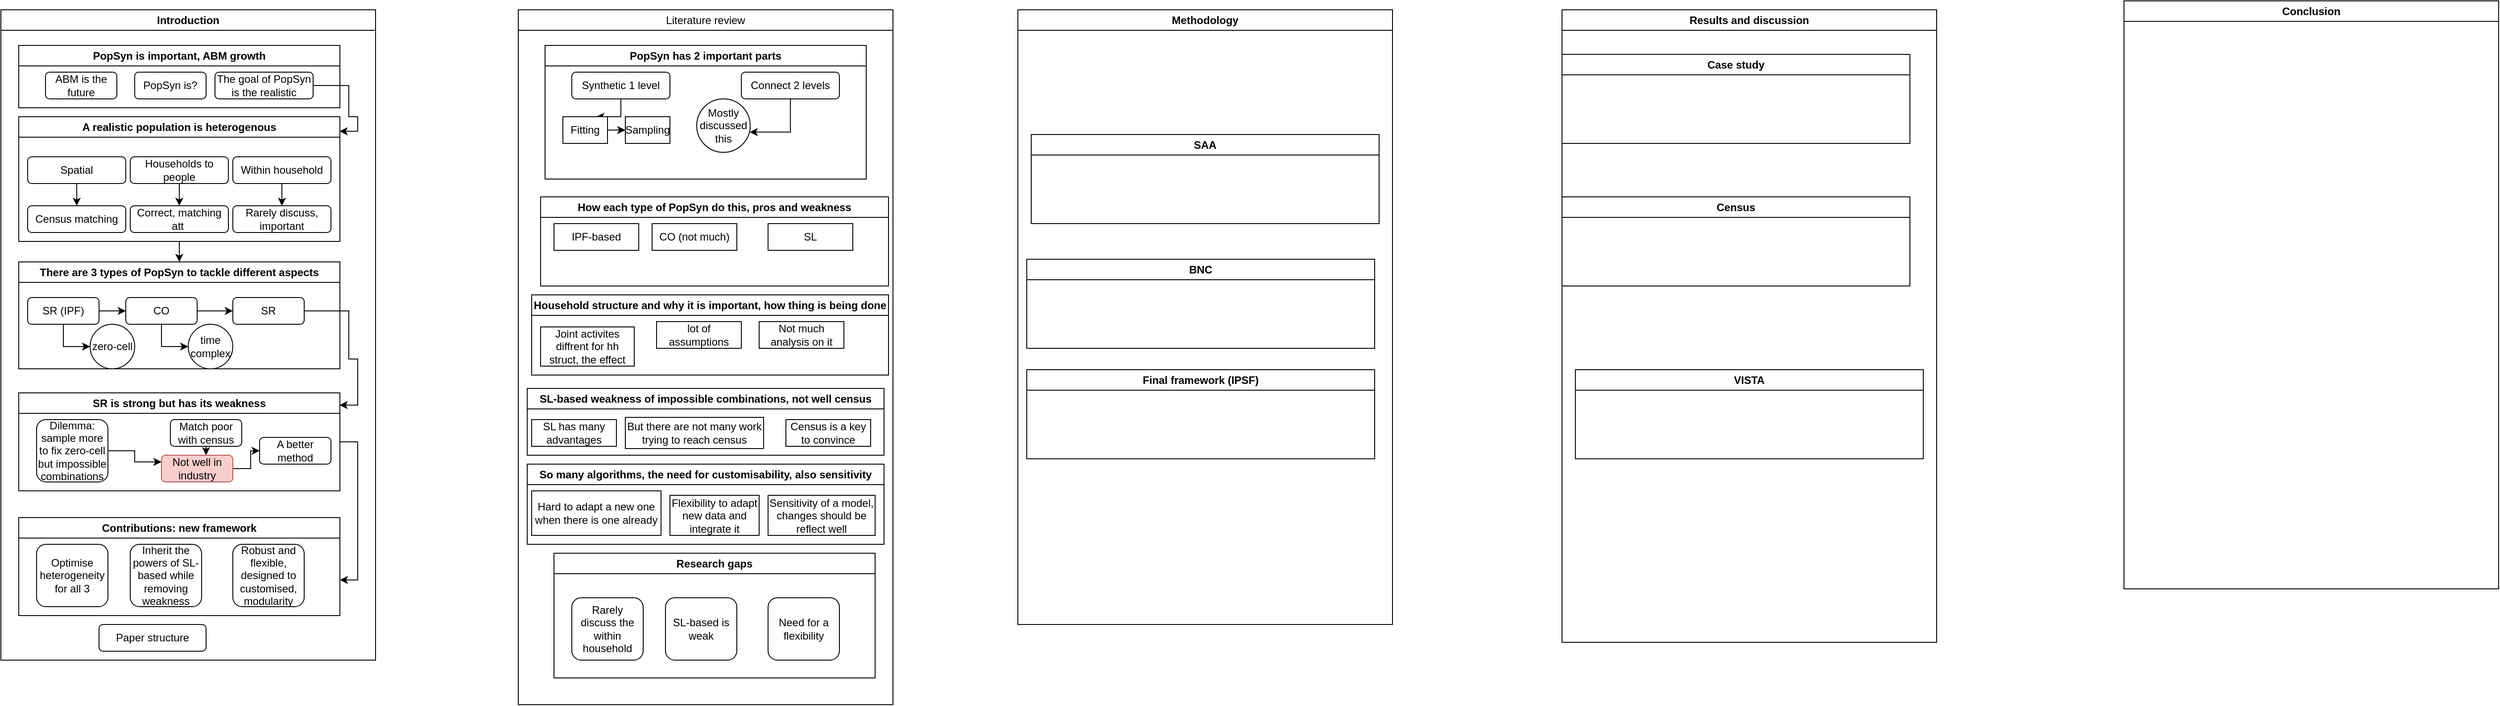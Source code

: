 <mxfile version="24.0.2" type="github">
  <diagram name="Page-1" id="E3KpyPitjYsLN0GZDoVW">
    <mxGraphModel dx="794" dy="420" grid="1" gridSize="10" guides="1" tooltips="1" connect="1" arrows="1" fold="1" page="1" pageScale="1" pageWidth="1169" pageHeight="827" math="0" shadow="0">
      <root>
        <mxCell id="0" />
        <mxCell id="1" parent="0" />
        <mxCell id="9JcZxiStbfQCe7SZ0dCE-2" value="Introduction" style="swimlane;whiteSpace=wrap;html=1;" parent="1" vertex="1">
          <mxGeometry x="10" y="10" width="420" height="730" as="geometry" />
        </mxCell>
        <mxCell id="kDhQ7Uan6P-qZiMI29yH-2" value="PopSyn is important, ABM growth" style="swimlane;whiteSpace=wrap;html=1;" parent="9JcZxiStbfQCe7SZ0dCE-2" vertex="1">
          <mxGeometry x="20" y="40" width="360" height="70" as="geometry" />
        </mxCell>
        <mxCell id="kDhQ7Uan6P-qZiMI29yH-62" value="ABM is the future" style="rounded=1;whiteSpace=wrap;html=1;" parent="kDhQ7Uan6P-qZiMI29yH-2" vertex="1">
          <mxGeometry x="30" y="30" width="80" height="30" as="geometry" />
        </mxCell>
        <mxCell id="kDhQ7Uan6P-qZiMI29yH-63" value="PopSyn is?" style="rounded=1;whiteSpace=wrap;html=1;" parent="kDhQ7Uan6P-qZiMI29yH-2" vertex="1">
          <mxGeometry x="130" y="30" width="80" height="30" as="geometry" />
        </mxCell>
        <mxCell id="kDhQ7Uan6P-qZiMI29yH-64" value="The goal of PopSyn is the realistic" style="rounded=1;whiteSpace=wrap;html=1;" parent="kDhQ7Uan6P-qZiMI29yH-2" vertex="1">
          <mxGeometry x="220" y="30" width="110" height="30" as="geometry" />
        </mxCell>
        <mxCell id="kDhQ7Uan6P-qZiMI29yH-3" value="There are 3 types of PopSyn to tackle different aspects" style="swimlane;whiteSpace=wrap;html=1;" parent="9JcZxiStbfQCe7SZ0dCE-2" vertex="1">
          <mxGeometry x="20" y="283" width="360" height="120" as="geometry" />
        </mxCell>
        <mxCell id="kDhQ7Uan6P-qZiMI29yH-18" style="edgeStyle=orthogonalEdgeStyle;rounded=0;orthogonalLoop=1;jettySize=auto;html=1;entryX=0;entryY=0.5;entryDx=0;entryDy=0;" parent="kDhQ7Uan6P-qZiMI29yH-3" source="kDhQ7Uan6P-qZiMI29yH-6" target="kDhQ7Uan6P-qZiMI29yH-17" edge="1">
          <mxGeometry relative="1" as="geometry" />
        </mxCell>
        <mxCell id="kDhQ7Uan6P-qZiMI29yH-22" style="edgeStyle=orthogonalEdgeStyle;rounded=0;orthogonalLoop=1;jettySize=auto;html=1;" parent="kDhQ7Uan6P-qZiMI29yH-3" source="kDhQ7Uan6P-qZiMI29yH-6" target="kDhQ7Uan6P-qZiMI29yH-11" edge="1">
          <mxGeometry relative="1" as="geometry" />
        </mxCell>
        <mxCell id="kDhQ7Uan6P-qZiMI29yH-6" value="SR (IPF)" style="rounded=1;whiteSpace=wrap;html=1;" parent="kDhQ7Uan6P-qZiMI29yH-3" vertex="1">
          <mxGeometry x="10" y="40" width="80" height="30" as="geometry" />
        </mxCell>
        <mxCell id="kDhQ7Uan6P-qZiMI29yH-20" style="edgeStyle=orthogonalEdgeStyle;rounded=0;orthogonalLoop=1;jettySize=auto;html=1;entryX=0;entryY=0.5;entryDx=0;entryDy=0;" parent="kDhQ7Uan6P-qZiMI29yH-3" source="kDhQ7Uan6P-qZiMI29yH-11" target="kDhQ7Uan6P-qZiMI29yH-19" edge="1">
          <mxGeometry relative="1" as="geometry" />
        </mxCell>
        <mxCell id="kDhQ7Uan6P-qZiMI29yH-23" style="edgeStyle=orthogonalEdgeStyle;rounded=0;orthogonalLoop=1;jettySize=auto;html=1;entryX=0;entryY=0.5;entryDx=0;entryDy=0;" parent="kDhQ7Uan6P-qZiMI29yH-3" source="kDhQ7Uan6P-qZiMI29yH-11" target="kDhQ7Uan6P-qZiMI29yH-12" edge="1">
          <mxGeometry relative="1" as="geometry" />
        </mxCell>
        <mxCell id="kDhQ7Uan6P-qZiMI29yH-11" value="CO" style="rounded=1;whiteSpace=wrap;html=1;" parent="kDhQ7Uan6P-qZiMI29yH-3" vertex="1">
          <mxGeometry x="120" y="40" width="80" height="30" as="geometry" />
        </mxCell>
        <mxCell id="kDhQ7Uan6P-qZiMI29yH-12" value="SR" style="rounded=1;whiteSpace=wrap;html=1;" parent="kDhQ7Uan6P-qZiMI29yH-3" vertex="1">
          <mxGeometry x="240" y="40" width="80" height="30" as="geometry" />
        </mxCell>
        <mxCell id="kDhQ7Uan6P-qZiMI29yH-17" value="zero-cell" style="ellipse;whiteSpace=wrap;html=1;aspect=fixed;" parent="kDhQ7Uan6P-qZiMI29yH-3" vertex="1">
          <mxGeometry x="80" y="70" width="50" height="50" as="geometry" />
        </mxCell>
        <mxCell id="kDhQ7Uan6P-qZiMI29yH-19" value="time complex" style="ellipse;whiteSpace=wrap;html=1;aspect=fixed;" parent="kDhQ7Uan6P-qZiMI29yH-3" vertex="1">
          <mxGeometry x="190" y="70" width="50" height="50" as="geometry" />
        </mxCell>
        <mxCell id="kDhQ7Uan6P-qZiMI29yH-162" style="edgeStyle=orthogonalEdgeStyle;rounded=0;orthogonalLoop=1;jettySize=auto;html=1;" parent="9JcZxiStbfQCe7SZ0dCE-2" source="kDhQ7Uan6P-qZiMI29yH-13" edge="1">
          <mxGeometry relative="1" as="geometry">
            <mxPoint x="380" y="640" as="targetPoint" />
            <Array as="points">
              <mxPoint x="400" y="485" />
              <mxPoint x="400" y="640" />
            </Array>
          </mxGeometry>
        </mxCell>
        <mxCell id="kDhQ7Uan6P-qZiMI29yH-13" value="SR is strong but has its weakness" style="swimlane;whiteSpace=wrap;html=1;" parent="9JcZxiStbfQCe7SZ0dCE-2" vertex="1">
          <mxGeometry x="20" y="430" width="360" height="110" as="geometry" />
        </mxCell>
        <mxCell id="kDhQ7Uan6P-qZiMI29yH-28" style="edgeStyle=orthogonalEdgeStyle;rounded=0;orthogonalLoop=1;jettySize=auto;html=1;" parent="kDhQ7Uan6P-qZiMI29yH-13" source="kDhQ7Uan6P-qZiMI29yH-14" target="kDhQ7Uan6P-qZiMI29yH-26" edge="1">
          <mxGeometry relative="1" as="geometry">
            <Array as="points">
              <mxPoint x="190" y="70" />
              <mxPoint x="190" y="70" />
            </Array>
          </mxGeometry>
        </mxCell>
        <mxCell id="kDhQ7Uan6P-qZiMI29yH-14" value="Match poor with census" style="rounded=1;whiteSpace=wrap;html=1;" parent="kDhQ7Uan6P-qZiMI29yH-13" vertex="1">
          <mxGeometry x="170" y="30" width="80" height="30" as="geometry" />
        </mxCell>
        <mxCell id="kDhQ7Uan6P-qZiMI29yH-27" style="edgeStyle=orthogonalEdgeStyle;rounded=0;orthogonalLoop=1;jettySize=auto;html=1;entryX=0;entryY=0.25;entryDx=0;entryDy=0;" parent="kDhQ7Uan6P-qZiMI29yH-13" source="kDhQ7Uan6P-qZiMI29yH-16" target="kDhQ7Uan6P-qZiMI29yH-26" edge="1">
          <mxGeometry relative="1" as="geometry" />
        </mxCell>
        <mxCell id="kDhQ7Uan6P-qZiMI29yH-16" value="Dilemma: sample more to fix zero-cell but impossible combinations" style="rounded=1;whiteSpace=wrap;html=1;" parent="kDhQ7Uan6P-qZiMI29yH-13" vertex="1">
          <mxGeometry x="20" y="30" width="80" height="70" as="geometry" />
        </mxCell>
        <mxCell id="kDhQ7Uan6P-qZiMI29yH-61" style="edgeStyle=orthogonalEdgeStyle;rounded=0;orthogonalLoop=1;jettySize=auto;html=1;entryX=0;entryY=0.5;entryDx=0;entryDy=0;" parent="kDhQ7Uan6P-qZiMI29yH-13" source="kDhQ7Uan6P-qZiMI29yH-26" target="kDhQ7Uan6P-qZiMI29yH-60" edge="1">
          <mxGeometry relative="1" as="geometry" />
        </mxCell>
        <mxCell id="kDhQ7Uan6P-qZiMI29yH-26" value="Not well in industry" style="rounded=1;whiteSpace=wrap;html=1;fillColor=#f8cecc;strokeColor=#b85450;" parent="kDhQ7Uan6P-qZiMI29yH-13" vertex="1">
          <mxGeometry x="160" y="70" width="80" height="30" as="geometry" />
        </mxCell>
        <mxCell id="kDhQ7Uan6P-qZiMI29yH-60" value="A better method" style="rounded=1;whiteSpace=wrap;html=1;" parent="kDhQ7Uan6P-qZiMI29yH-13" vertex="1">
          <mxGeometry x="270" y="50" width="80" height="30" as="geometry" />
        </mxCell>
        <mxCell id="kDhQ7Uan6P-qZiMI29yH-145" style="edgeStyle=orthogonalEdgeStyle;rounded=0;orthogonalLoop=1;jettySize=auto;html=1;" parent="9JcZxiStbfQCe7SZ0dCE-2" source="kDhQ7Uan6P-qZiMI29yH-29" target="kDhQ7Uan6P-qZiMI29yH-3" edge="1">
          <mxGeometry relative="1" as="geometry" />
        </mxCell>
        <mxCell id="kDhQ7Uan6P-qZiMI29yH-29" value="A realistic population is heterogenous" style="swimlane;whiteSpace=wrap;html=1;" parent="9JcZxiStbfQCe7SZ0dCE-2" vertex="1">
          <mxGeometry x="20" y="120" width="360" height="140" as="geometry" />
        </mxCell>
        <mxCell id="kDhQ7Uan6P-qZiMI29yH-142" style="edgeStyle=orthogonalEdgeStyle;rounded=0;orthogonalLoop=1;jettySize=auto;html=1;entryX=0.5;entryY=0;entryDx=0;entryDy=0;" parent="kDhQ7Uan6P-qZiMI29yH-29" source="kDhQ7Uan6P-qZiMI29yH-77" target="kDhQ7Uan6P-qZiMI29yH-107" edge="1">
          <mxGeometry relative="1" as="geometry" />
        </mxCell>
        <mxCell id="kDhQ7Uan6P-qZiMI29yH-77" value="Spatial" style="rounded=1;whiteSpace=wrap;html=1;" parent="kDhQ7Uan6P-qZiMI29yH-29" vertex="1">
          <mxGeometry x="10" y="45" width="110" height="30" as="geometry" />
        </mxCell>
        <mxCell id="kDhQ7Uan6P-qZiMI29yH-143" style="edgeStyle=orthogonalEdgeStyle;rounded=0;orthogonalLoop=1;jettySize=auto;html=1;" parent="kDhQ7Uan6P-qZiMI29yH-29" source="kDhQ7Uan6P-qZiMI29yH-105" target="kDhQ7Uan6P-qZiMI29yH-108" edge="1">
          <mxGeometry relative="1" as="geometry" />
        </mxCell>
        <mxCell id="kDhQ7Uan6P-qZiMI29yH-105" value="Households to people" style="rounded=1;whiteSpace=wrap;html=1;" parent="kDhQ7Uan6P-qZiMI29yH-29" vertex="1">
          <mxGeometry x="125" y="45" width="110" height="30" as="geometry" />
        </mxCell>
        <mxCell id="kDhQ7Uan6P-qZiMI29yH-144" style="edgeStyle=orthogonalEdgeStyle;rounded=0;orthogonalLoop=1;jettySize=auto;html=1;" parent="kDhQ7Uan6P-qZiMI29yH-29" source="kDhQ7Uan6P-qZiMI29yH-106" target="kDhQ7Uan6P-qZiMI29yH-109" edge="1">
          <mxGeometry relative="1" as="geometry" />
        </mxCell>
        <mxCell id="kDhQ7Uan6P-qZiMI29yH-106" value="Within household" style="rounded=1;whiteSpace=wrap;html=1;" parent="kDhQ7Uan6P-qZiMI29yH-29" vertex="1">
          <mxGeometry x="240" y="45" width="110" height="30" as="geometry" />
        </mxCell>
        <mxCell id="kDhQ7Uan6P-qZiMI29yH-107" value="Census matching" style="rounded=1;whiteSpace=wrap;html=1;" parent="kDhQ7Uan6P-qZiMI29yH-29" vertex="1">
          <mxGeometry x="10" y="100" width="110" height="30" as="geometry" />
        </mxCell>
        <mxCell id="kDhQ7Uan6P-qZiMI29yH-108" value="Correct, matching att&amp;nbsp;" style="rounded=1;whiteSpace=wrap;html=1;" parent="kDhQ7Uan6P-qZiMI29yH-29" vertex="1">
          <mxGeometry x="125" y="100" width="110" height="30" as="geometry" />
        </mxCell>
        <mxCell id="kDhQ7Uan6P-qZiMI29yH-109" value="Rarely discuss, important" style="rounded=1;whiteSpace=wrap;html=1;" parent="kDhQ7Uan6P-qZiMI29yH-29" vertex="1">
          <mxGeometry x="240" y="100" width="110" height="30" as="geometry" />
        </mxCell>
        <mxCell id="kDhQ7Uan6P-qZiMI29yH-65" style="edgeStyle=orthogonalEdgeStyle;rounded=0;orthogonalLoop=1;jettySize=auto;html=1;entryX=0.999;entryY=0.117;entryDx=0;entryDy=0;entryPerimeter=0;" parent="9JcZxiStbfQCe7SZ0dCE-2" source="kDhQ7Uan6P-qZiMI29yH-64" target="kDhQ7Uan6P-qZiMI29yH-29" edge="1">
          <mxGeometry relative="1" as="geometry">
            <Array as="points">
              <mxPoint x="390" y="85" />
              <mxPoint x="390" y="120" />
              <mxPoint x="400" y="120" />
              <mxPoint x="400" y="136" />
            </Array>
          </mxGeometry>
        </mxCell>
        <mxCell id="kDhQ7Uan6P-qZiMI29yH-66" style="edgeStyle=orthogonalEdgeStyle;rounded=0;orthogonalLoop=1;jettySize=auto;html=1;entryX=0.999;entryY=0.125;entryDx=0;entryDy=0;entryPerimeter=0;" parent="9JcZxiStbfQCe7SZ0dCE-2" source="kDhQ7Uan6P-qZiMI29yH-12" target="kDhQ7Uan6P-qZiMI29yH-13" edge="1">
          <mxGeometry relative="1" as="geometry">
            <Array as="points">
              <mxPoint x="390" y="338" />
              <mxPoint x="390" y="392" />
              <mxPoint x="400" y="392" />
              <mxPoint x="400" y="444" />
            </Array>
          </mxGeometry>
        </mxCell>
        <mxCell id="kDhQ7Uan6P-qZiMI29yH-147" value="Contributions: new framework" style="swimlane;whiteSpace=wrap;html=1;" parent="9JcZxiStbfQCe7SZ0dCE-2" vertex="1">
          <mxGeometry x="20" y="570" width="360" height="110" as="geometry" />
        </mxCell>
        <mxCell id="kDhQ7Uan6P-qZiMI29yH-151" value="Optimise heterogeneity for all 3" style="rounded=1;whiteSpace=wrap;html=1;" parent="kDhQ7Uan6P-qZiMI29yH-147" vertex="1">
          <mxGeometry x="20" y="30" width="80" height="70" as="geometry" />
        </mxCell>
        <mxCell id="kDhQ7Uan6P-qZiMI29yH-155" value="Inherit the powers of SL-based while removing weakness" style="rounded=1;whiteSpace=wrap;html=1;" parent="kDhQ7Uan6P-qZiMI29yH-147" vertex="1">
          <mxGeometry x="125" y="30" width="80" height="70" as="geometry" />
        </mxCell>
        <mxCell id="kDhQ7Uan6P-qZiMI29yH-159" value="Robust and flexible, designed to customised, modularity" style="rounded=1;whiteSpace=wrap;html=1;" parent="kDhQ7Uan6P-qZiMI29yH-147" vertex="1">
          <mxGeometry x="240" y="30" width="80" height="70" as="geometry" />
        </mxCell>
        <mxCell id="kDhQ7Uan6P-qZiMI29yH-161" value="Paper structure" style="rounded=1;whiteSpace=wrap;html=1;" parent="9JcZxiStbfQCe7SZ0dCE-2" vertex="1">
          <mxGeometry x="110" y="690" width="120" height="30" as="geometry" />
        </mxCell>
        <mxCell id="9JcZxiStbfQCe7SZ0dCE-9" value="Literature review" style="swimlane;whiteSpace=wrap;html=1;fontStyle=0" parent="1" vertex="1">
          <mxGeometry x="590" y="10" width="420" height="780" as="geometry" />
        </mxCell>
        <mxCell id="kDhQ7Uan6P-qZiMI29yH-163" value="PopSyn has 2 important parts" style="swimlane;whiteSpace=wrap;html=1;" parent="9JcZxiStbfQCe7SZ0dCE-9" vertex="1">
          <mxGeometry x="30" y="40" width="360" height="150" as="geometry" />
        </mxCell>
        <mxCell id="kDhQ7Uan6P-qZiMI29yH-190" style="edgeStyle=orthogonalEdgeStyle;rounded=0;orthogonalLoop=1;jettySize=auto;html=1;entryX=0.75;entryY=0;entryDx=0;entryDy=0;" parent="kDhQ7Uan6P-qZiMI29yH-163" source="kDhQ7Uan6P-qZiMI29yH-173" target="kDhQ7Uan6P-qZiMI29yH-188" edge="1">
          <mxGeometry relative="1" as="geometry" />
        </mxCell>
        <mxCell id="kDhQ7Uan6P-qZiMI29yH-173" value="Synthetic 1 level" style="rounded=1;whiteSpace=wrap;html=1;" parent="kDhQ7Uan6P-qZiMI29yH-163" vertex="1">
          <mxGeometry x="30" y="30" width="110" height="30" as="geometry" />
        </mxCell>
        <mxCell id="kDhQ7Uan6P-qZiMI29yH-174" value="Connect 2 levels" style="rounded=1;whiteSpace=wrap;html=1;" parent="kDhQ7Uan6P-qZiMI29yH-163" vertex="1">
          <mxGeometry x="220" y="30" width="110" height="30" as="geometry" />
        </mxCell>
        <mxCell id="kDhQ7Uan6P-qZiMI29yH-175" value="Mostly discussed this" style="ellipse;whiteSpace=wrap;html=1;aspect=fixed;" parent="kDhQ7Uan6P-qZiMI29yH-163" vertex="1">
          <mxGeometry x="170" y="60" width="60" height="60" as="geometry" />
        </mxCell>
        <mxCell id="kDhQ7Uan6P-qZiMI29yH-176" style="edgeStyle=orthogonalEdgeStyle;rounded=0;orthogonalLoop=1;jettySize=auto;html=1;entryX=0.989;entryY=0.621;entryDx=0;entryDy=0;entryPerimeter=0;" parent="kDhQ7Uan6P-qZiMI29yH-163" source="kDhQ7Uan6P-qZiMI29yH-174" target="kDhQ7Uan6P-qZiMI29yH-175" edge="1">
          <mxGeometry relative="1" as="geometry" />
        </mxCell>
        <mxCell id="kDhQ7Uan6P-qZiMI29yH-191" style="edgeStyle=orthogonalEdgeStyle;rounded=0;orthogonalLoop=1;jettySize=auto;html=1;" parent="kDhQ7Uan6P-qZiMI29yH-163" source="kDhQ7Uan6P-qZiMI29yH-188" target="kDhQ7Uan6P-qZiMI29yH-189" edge="1">
          <mxGeometry relative="1" as="geometry" />
        </mxCell>
        <mxCell id="kDhQ7Uan6P-qZiMI29yH-188" value="Fitting" style="rounded=0;whiteSpace=wrap;html=1;" parent="kDhQ7Uan6P-qZiMI29yH-163" vertex="1">
          <mxGeometry x="20" y="80" width="50" height="30" as="geometry" />
        </mxCell>
        <mxCell id="kDhQ7Uan6P-qZiMI29yH-189" value="Sampling" style="rounded=0;whiteSpace=wrap;html=1;" parent="kDhQ7Uan6P-qZiMI29yH-163" vertex="1">
          <mxGeometry x="90" y="80" width="50" height="30" as="geometry" />
        </mxCell>
        <mxCell id="kDhQ7Uan6P-qZiMI29yH-183" value="How each type of PopSyn do this, pros and weakness" style="swimlane;whiteSpace=wrap;html=1;" parent="9JcZxiStbfQCe7SZ0dCE-9" vertex="1">
          <mxGeometry x="25" y="210" width="390" height="100" as="geometry" />
        </mxCell>
        <mxCell id="XoDV8wvF4kE5OMTNRvPN-1" value="IPF-based" style="rounded=0;whiteSpace=wrap;html=1;" vertex="1" parent="kDhQ7Uan6P-qZiMI29yH-183">
          <mxGeometry x="15" y="30" width="95" height="30" as="geometry" />
        </mxCell>
        <mxCell id="XoDV8wvF4kE5OMTNRvPN-2" value="CO (not much)" style="rounded=0;whiteSpace=wrap;html=1;" vertex="1" parent="kDhQ7Uan6P-qZiMI29yH-183">
          <mxGeometry x="125" y="30" width="95" height="30" as="geometry" />
        </mxCell>
        <mxCell id="XoDV8wvF4kE5OMTNRvPN-6" value="SL" style="rounded=0;whiteSpace=wrap;html=1;" vertex="1" parent="kDhQ7Uan6P-qZiMI29yH-183">
          <mxGeometry x="255" y="30" width="95" height="30" as="geometry" />
        </mxCell>
        <mxCell id="kDhQ7Uan6P-qZiMI29yH-205" value="Research gaps" style="swimlane;whiteSpace=wrap;html=1;" parent="9JcZxiStbfQCe7SZ0dCE-9" vertex="1">
          <mxGeometry x="40" y="610" width="360" height="140" as="geometry" />
        </mxCell>
        <mxCell id="kDhQ7Uan6P-qZiMI29yH-206" value="Rarely discuss the within household" style="rounded=1;whiteSpace=wrap;html=1;" parent="kDhQ7Uan6P-qZiMI29yH-205" vertex="1">
          <mxGeometry x="20" y="50" width="80" height="70" as="geometry" />
        </mxCell>
        <mxCell id="kDhQ7Uan6P-qZiMI29yH-207" value="SL-based is weak" style="rounded=1;whiteSpace=wrap;html=1;" parent="kDhQ7Uan6P-qZiMI29yH-205" vertex="1">
          <mxGeometry x="125" y="50" width="80" height="70" as="geometry" />
        </mxCell>
        <mxCell id="kDhQ7Uan6P-qZiMI29yH-208" value="Need for a flexibility" style="rounded=1;whiteSpace=wrap;html=1;" parent="kDhQ7Uan6P-qZiMI29yH-205" vertex="1">
          <mxGeometry x="240" y="50" width="80" height="70" as="geometry" />
        </mxCell>
        <mxCell id="kDhQ7Uan6P-qZiMI29yH-192" value="Household structure and why it is important, how thing is being done" style="swimlane;whiteSpace=wrap;html=1;" parent="9JcZxiStbfQCe7SZ0dCE-9" vertex="1">
          <mxGeometry x="15" y="320" width="400" height="90" as="geometry" />
        </mxCell>
        <mxCell id="kDhQ7Uan6P-qZiMI29yH-217" value="Joint activites diffrent for hh struct, the effect" style="rounded=0;whiteSpace=wrap;html=1;" parent="kDhQ7Uan6P-qZiMI29yH-192" vertex="1">
          <mxGeometry x="10" y="36" width="105" height="44" as="geometry" />
        </mxCell>
        <mxCell id="XoDV8wvF4kE5OMTNRvPN-7" value="lot of assumptions" style="rounded=0;whiteSpace=wrap;html=1;" vertex="1" parent="kDhQ7Uan6P-qZiMI29yH-192">
          <mxGeometry x="140" y="30" width="95" height="30" as="geometry" />
        </mxCell>
        <mxCell id="XoDV8wvF4kE5OMTNRvPN-8" value="Not much analysis on it" style="rounded=0;whiteSpace=wrap;html=1;" vertex="1" parent="kDhQ7Uan6P-qZiMI29yH-192">
          <mxGeometry x="255" y="30" width="95" height="30" as="geometry" />
        </mxCell>
        <mxCell id="kDhQ7Uan6P-qZiMI29yH-209" value="SL-based weakness of impossible combinations, not well census" style="swimlane;whiteSpace=wrap;html=1;" parent="9JcZxiStbfQCe7SZ0dCE-9" vertex="1">
          <mxGeometry x="10" y="425" width="400" height="75" as="geometry" />
        </mxCell>
        <mxCell id="XoDV8wvF4kE5OMTNRvPN-9" value="SL has many advantages" style="rounded=0;whiteSpace=wrap;html=1;" vertex="1" parent="kDhQ7Uan6P-qZiMI29yH-209">
          <mxGeometry x="5" y="35" width="95" height="30" as="geometry" />
        </mxCell>
        <mxCell id="XoDV8wvF4kE5OMTNRvPN-10" value="But there are not many work trying to reach census" style="rounded=0;whiteSpace=wrap;html=1;" vertex="1" parent="kDhQ7Uan6P-qZiMI29yH-209">
          <mxGeometry x="110" y="32.5" width="155" height="35" as="geometry" />
        </mxCell>
        <mxCell id="XoDV8wvF4kE5OMTNRvPN-12" value="Census is a key to convince" style="rounded=0;whiteSpace=wrap;html=1;" vertex="1" parent="kDhQ7Uan6P-qZiMI29yH-209">
          <mxGeometry x="290" y="35" width="95" height="30" as="geometry" />
        </mxCell>
        <mxCell id="kDhQ7Uan6P-qZiMI29yH-210" value="So many algorithms, the need for customisability, also sensitivity" style="swimlane;whiteSpace=wrap;html=1;" parent="9JcZxiStbfQCe7SZ0dCE-9" vertex="1">
          <mxGeometry x="10" y="510" width="400" height="90" as="geometry" />
        </mxCell>
        <mxCell id="XoDV8wvF4kE5OMTNRvPN-11" value="Hard to adapt a new one when there is one already" style="rounded=0;whiteSpace=wrap;html=1;" vertex="1" parent="kDhQ7Uan6P-qZiMI29yH-210">
          <mxGeometry x="5" y="30" width="145" height="50" as="geometry" />
        </mxCell>
        <mxCell id="XoDV8wvF4kE5OMTNRvPN-13" value="Flexibility to adapt new data and integrate it" style="rounded=0;whiteSpace=wrap;html=1;" vertex="1" parent="kDhQ7Uan6P-qZiMI29yH-210">
          <mxGeometry x="160" y="35" width="100" height="45" as="geometry" />
        </mxCell>
        <mxCell id="XoDV8wvF4kE5OMTNRvPN-43" value="Sensitivity of a model, changes should be reflect well" style="rounded=0;whiteSpace=wrap;html=1;" vertex="1" parent="kDhQ7Uan6P-qZiMI29yH-210">
          <mxGeometry x="270" y="35" width="120" height="45" as="geometry" />
        </mxCell>
        <mxCell id="9JcZxiStbfQCe7SZ0dCE-10" value="Methodology" style="swimlane;whiteSpace=wrap;html=1;" parent="1" vertex="1">
          <mxGeometry x="1150" y="10" width="420" height="690" as="geometry" />
        </mxCell>
        <mxCell id="kDhQ7Uan6P-qZiMI29yH-211" value="SAA" style="swimlane;whiteSpace=wrap;html=1;" parent="9JcZxiStbfQCe7SZ0dCE-10" vertex="1">
          <mxGeometry x="15" y="140" width="390" height="100" as="geometry" />
        </mxCell>
        <mxCell id="kDhQ7Uan6P-qZiMI29yH-212" value="BNC" style="swimlane;whiteSpace=wrap;html=1;" parent="9JcZxiStbfQCe7SZ0dCE-10" vertex="1">
          <mxGeometry x="10" y="280" width="390" height="100" as="geometry" />
        </mxCell>
        <mxCell id="kDhQ7Uan6P-qZiMI29yH-213" value="Final framework (IPSF)" style="swimlane;whiteSpace=wrap;html=1;startSize=23;" parent="9JcZxiStbfQCe7SZ0dCE-10" vertex="1">
          <mxGeometry x="10" y="404" width="390" height="100" as="geometry" />
        </mxCell>
        <mxCell id="9JcZxiStbfQCe7SZ0dCE-11" value="Results and discussion" style="swimlane;whiteSpace=wrap;html=1;" parent="1" vertex="1">
          <mxGeometry x="1760" y="10" width="420" height="710" as="geometry" />
        </mxCell>
        <mxCell id="kDhQ7Uan6P-qZiMI29yH-214" value="Case study" style="swimlane;whiteSpace=wrap;html=1;" parent="9JcZxiStbfQCe7SZ0dCE-11" vertex="1">
          <mxGeometry y="50" width="390" height="100" as="geometry" />
        </mxCell>
        <mxCell id="kDhQ7Uan6P-qZiMI29yH-215" value="Census" style="swimlane;whiteSpace=wrap;html=1;" parent="9JcZxiStbfQCe7SZ0dCE-11" vertex="1">
          <mxGeometry y="210" width="390" height="100" as="geometry" />
        </mxCell>
        <mxCell id="kDhQ7Uan6P-qZiMI29yH-216" value="VISTA" style="swimlane;whiteSpace=wrap;html=1;" parent="9JcZxiStbfQCe7SZ0dCE-11" vertex="1">
          <mxGeometry x="15" y="404" width="390" height="100" as="geometry" />
        </mxCell>
        <mxCell id="9JcZxiStbfQCe7SZ0dCE-12" value="Conclusion" style="swimlane;whiteSpace=wrap;html=1;" parent="1" vertex="1">
          <mxGeometry x="2390" width="420" height="660" as="geometry" />
        </mxCell>
      </root>
    </mxGraphModel>
  </diagram>
</mxfile>

